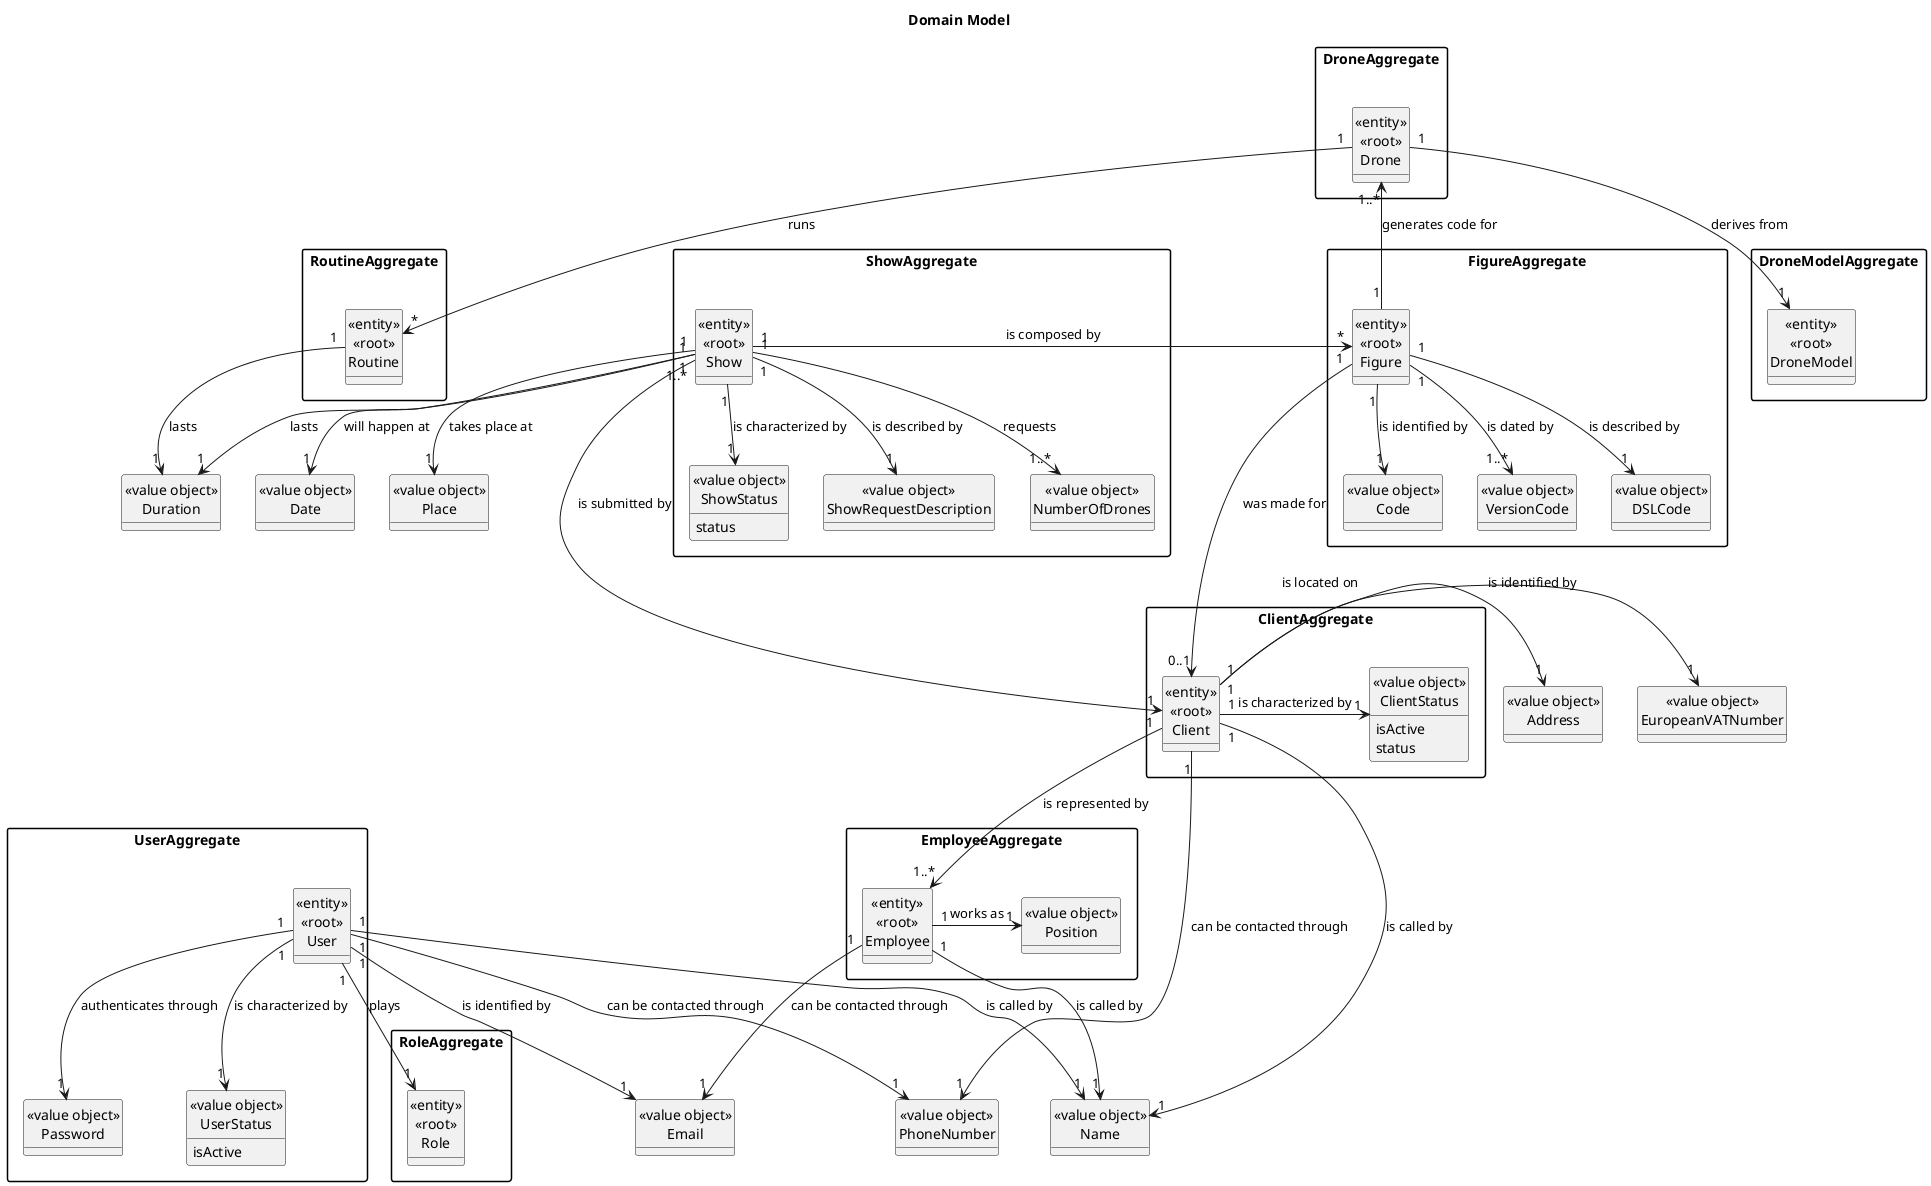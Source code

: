 @startuml
skinparam monochrome true
skinparam packageStyle rectangle
skinparam shadowing false
skinparam classAttributeIconSize 0
hide circle
hide methods

title Domain Model

class "«value object»\nEuropeanVATNumber" {

}

class "«value object»\nName" {

}

class "«value object»\nEmail" {

}

class "«value object»\nPhoneNumber" {

}

class "«value object»\nAddress" {

}

class "«value object»\nDuration" {

}

class "«value object»\nDate" {

}

class "«value object»\nPlace" {

}

package UserAggregate {

    class "«entity»\n«root»\nUser" {

    }

    class "«value object»\nPassword" {

    }

    class "«value object»\nUserStatus" {
        isActive
    }

}

package ClientAggregate {

    class "«entity»\n«root»\nClient" {

    }

    class "«value object»\nClientStatus" {
        isActive
        status
    }

}

package FigureAggregate {

    class "«entity»\n«root»\nFigure" {

    }

    class "«value object»\nCode" {

    }

    class "«value object»\nVersionCode" {

    }

    class "«value object»\nDSLCode" {

    }

}

package RoleAggregate {

    class "«entity»\n«root»\nRole" {

    }

}

package ShowAggregate {

    class "«entity»\n«root»\nShow" {

    }

    class "«value object»\nShowStatus" {
        status
    }

    class "«value object»\nShowRequestDescription" {

    }

    class "«value object»\nNumberOfDrones" {

    }

}

package DroneAggregate {

    class "«entity»\n«root»\nDrone" {

    }

}

package DroneModelAggregate {

    class "«entity»\n«root»\nDroneModel" {

    }

}

package EmployeeAggregate {

    class "«entity»\n«root»\nEmployee" {

    }

    class "«value object»\nPosition" {

    }

}

package RoutineAggregate {

    class "«entity»\n«root»\nRoutine" {

    }

}

"«entity»\n«root»\nFigure" "1" ---> "0..1" "«entity»\n«root»\nClient" : was made for
"«entity»\n«root»\nShow" "1" --> "1" "«value object»\nShowRequestDescription" : is described by
"«entity»\n«root»\nShow" "1" --> "1" "«value object»\nDuration" : lasts
"«entity»\n«root»\nShow" "1" --> "1" "«value object»\nPlace" : takes place at
"«entity»\n«root»\nShow" "1" --> "1" "«value object»\nDate" : will happen at
"«entity»\n«root»\nClient" "1" <-- "1..*" "«entity»\n«root»\nShow" : is submitted by
"«entity»\n«root»\nShow" "1" --> "1..*" "«value object»\nNumberOfDrones" : requests
"«entity»\n«root»\nUser" "1" --> "1" "«value object»\nUserStatus" : is characterized by
"«entity»\n«root»\nShow" "1" --> "1" "«value object»\nShowStatus" : is characterized by
"«entity»\n«root»\nUser" "1" --> "1" "«entity»\n«root»\nRole" : plays
"«entity»\n«root»\nUser" "1" -> "1" "«value object»\nName" : is called by
"«entity»\n«root»\nUser" "1" --> "1" "«value object»\nEmail" : is identified by
"«entity»\n«root»\nUser" "1" --> "1" "«value object»\nPassword" : authenticates through
"«entity»\n«root»\nUser" "1" --> "1" "«value object»\nPhoneNumber" : can be contacted through
"«entity»\n«root»\nClient" "1" --> "1" "«value object»\nName" : is called by
"«entity»\n«root»\nDrone" "1" --> "1" "«entity»\n«root»\nDroneModel" : derives from
"«entity»\n«root»\nDrone" "1" --> "*" "«entity»\n«root»\nRoutine" : runs
"«entity»\n«root»\nRoutine" "1" --> "1" "«value object»\nDuration" : lasts
"«entity»\n«root»\nDrone" "1..*" <-- "1" "«entity»\n«root»\nFigure" : generates code for
"«entity»\n«root»\nShow" "1" --> "*" "«entity»\n«root»\nFigure" : is composed by
"«entity»\n«root»\nFigure" "1" --> "1" "«value object»\nDSLCode" : is described by
"«entity»\n«root»\nFigure" "1" --> "1" "«value object»\nCode" : is identified by
"«entity»\n«root»\nFigure" "1" --> "1..*" "«value object»\nVersionCode" : is dated by
"«entity»\n«root»\nEmployee" "1" --> "1" "«value object»\nName" : is called by
"«entity»\n«root»\nEmployee" "1" -> "1" "«value object»\nPosition" : works as
"«entity»\n«root»\nEmployee" "1" --> "1" "«value object»\nEmail" : can be contacted through
"«entity»\n«root»\nClient" "1" ---> "1" "«value object»\nPhoneNumber" : can be contacted through
"«entity»\n«root»\nClient" "1" -> "1" "«value object»\nAddress" : is located on
"«entity»\n«root»\nClient" "1" -> "1" "«value object»\nClientStatus" : is characterized by
"«entity»\n«root»\nClient" "1" --> "1..*" "«entity»\n«root»\nEmployee" : is represented by
"«entity»\n«root»\nClient" "1" -> "1" "«value object»\nEuropeanVATNumber" : is identified by

@enduml